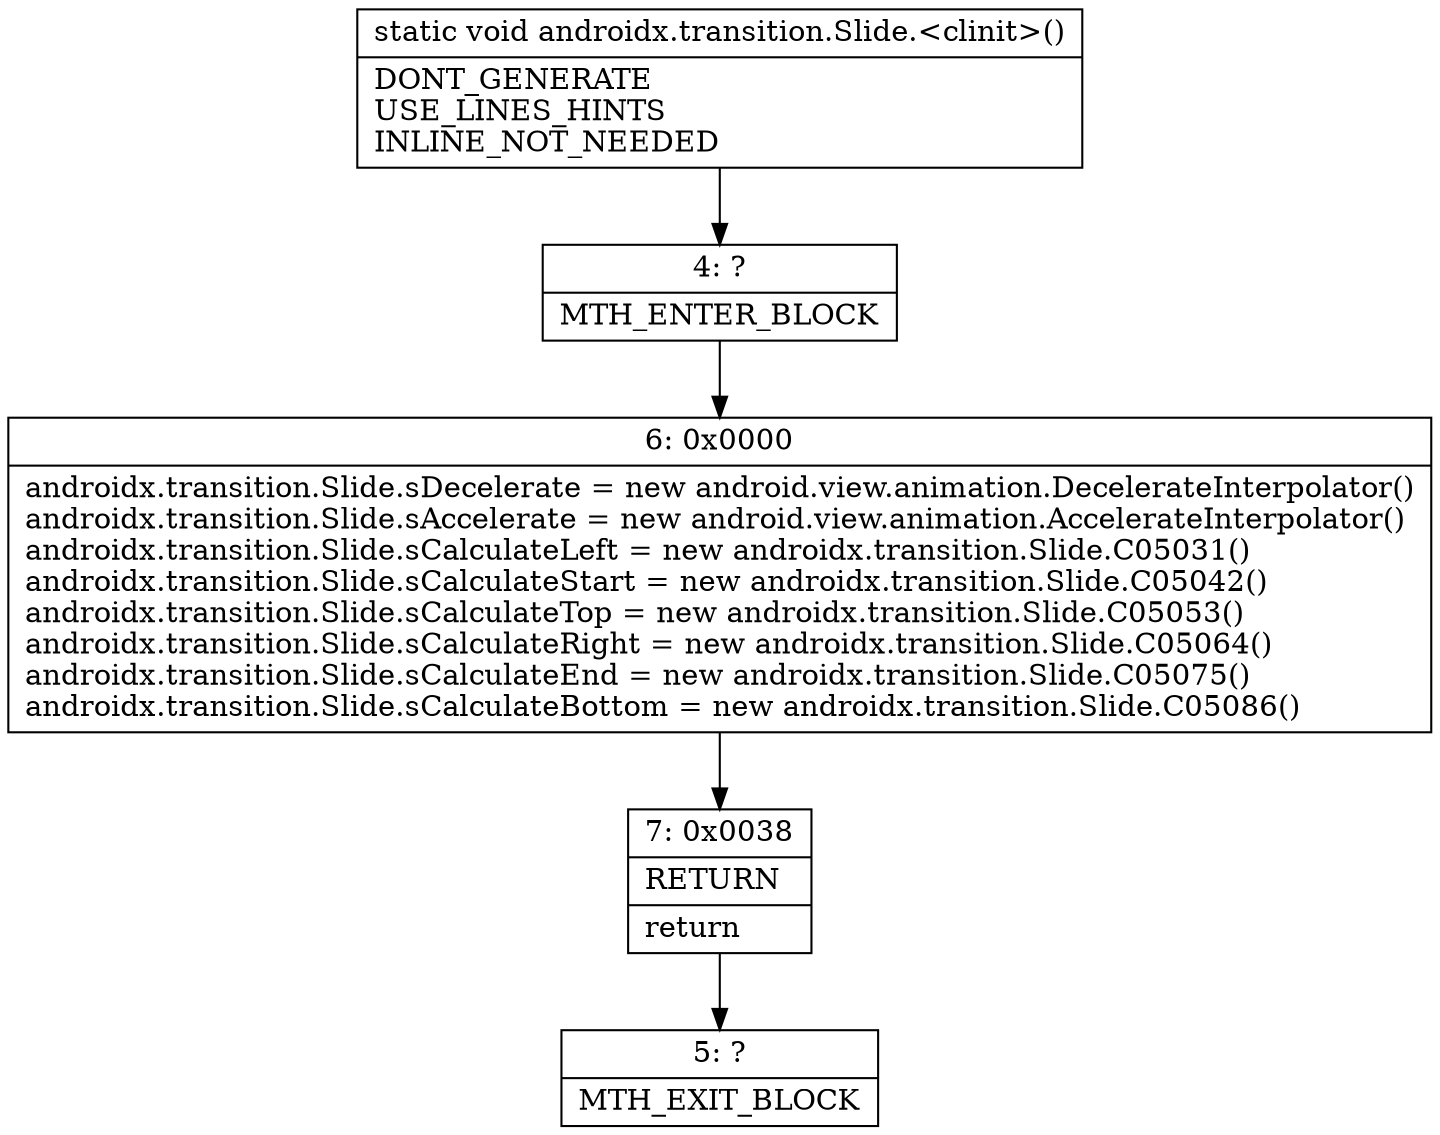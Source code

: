 digraph "CFG forandroidx.transition.Slide.\<clinit\>()V" {
Node_4 [shape=record,label="{4\:\ ?|MTH_ENTER_BLOCK\l}"];
Node_6 [shape=record,label="{6\:\ 0x0000|androidx.transition.Slide.sDecelerate = new android.view.animation.DecelerateInterpolator()\landroidx.transition.Slide.sAccelerate = new android.view.animation.AccelerateInterpolator()\landroidx.transition.Slide.sCalculateLeft = new androidx.transition.Slide.C05031()\landroidx.transition.Slide.sCalculateStart = new androidx.transition.Slide.C05042()\landroidx.transition.Slide.sCalculateTop = new androidx.transition.Slide.C05053()\landroidx.transition.Slide.sCalculateRight = new androidx.transition.Slide.C05064()\landroidx.transition.Slide.sCalculateEnd = new androidx.transition.Slide.C05075()\landroidx.transition.Slide.sCalculateBottom = new androidx.transition.Slide.C05086()\l}"];
Node_7 [shape=record,label="{7\:\ 0x0038|RETURN\l|return\l}"];
Node_5 [shape=record,label="{5\:\ ?|MTH_EXIT_BLOCK\l}"];
MethodNode[shape=record,label="{static void androidx.transition.Slide.\<clinit\>()  | DONT_GENERATE\lUSE_LINES_HINTS\lINLINE_NOT_NEEDED\l}"];
MethodNode -> Node_4;Node_4 -> Node_6;
Node_6 -> Node_7;
Node_7 -> Node_5;
}

